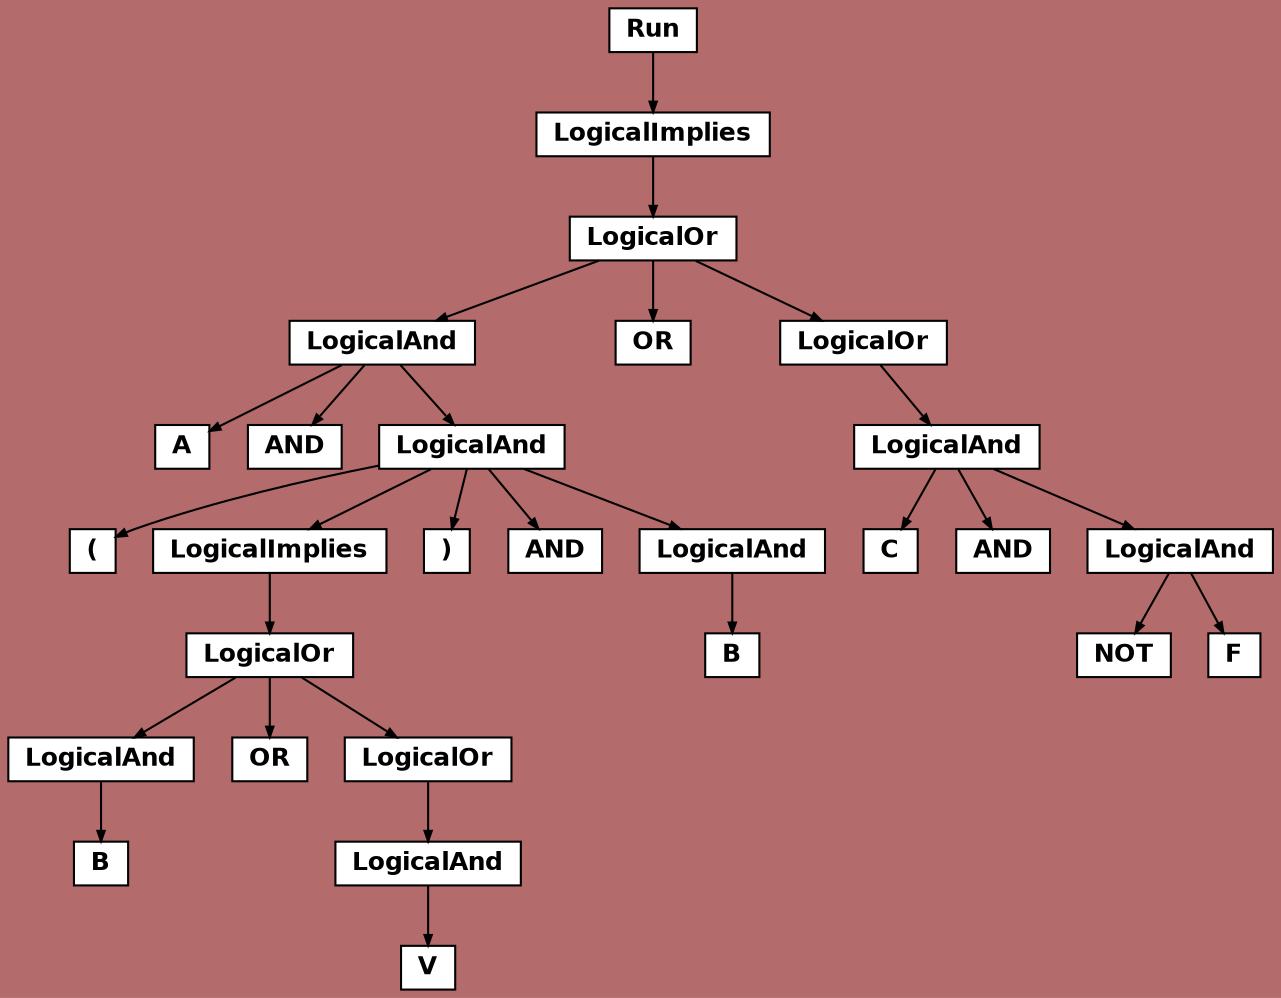 digraph {

	ordering=out;
	ranksep=.4;
	bgcolor="0 .4 .7"; node [shape=box, fixedsize=false, fontsize=12, fontname="Helvetica-bold", fontcolor="black"
		width=.25, height=.25, color="black", fillcolor="white", style="filled, solid, regular"];
	edge [arrowsize=.5, color="black", style="regular"]

  n0 [label="Run"];
  n1 [label="LogicalImplies"];
  n1 [label="LogicalImplies"];
  n2 [label="LogicalOr"];
  n2 [label="LogicalOr"];
  n3 [label="LogicalAnd"];
  n3 [label="LogicalAnd"];
  n4 [label="A"];
  n5 [label="AND"];
  n6 [label="LogicalAnd"];
  n6 [label="LogicalAnd"];
  n7 [label="("];
  n8 [label="LogicalImplies"];
  n8 [label="LogicalImplies"];
  n9 [label="LogicalOr"];
  n9 [label="LogicalOr"];
  n10 [label="LogicalAnd"];
  n10 [label="LogicalAnd"];
  n11 [label="B"];
  n12 [label="OR"];
  n13 [label="LogicalOr"];
  n13 [label="LogicalOr"];
  n14 [label="LogicalAnd"];
  n14 [label="LogicalAnd"];
  n15 [label="V"];
  n16 [label=")"];
  n17 [label="AND"];
  n18 [label="LogicalAnd"];
  n18 [label="LogicalAnd"];
  n19 [label="B"];
  n20 [label="OR"];
  n21 [label="LogicalOr"];
  n21 [label="LogicalOr"];
  n22 [label="LogicalAnd"];
  n22 [label="LogicalAnd"];
  n23 [label="C"];
  n24 [label="AND"];
  n25 [label="LogicalAnd"];
  n25 [label="LogicalAnd"];
  n26 [label="NOT"];
  n27 [label="F"];

  n0 -> n1 // "Run" -> "LogicalImplies"
  n1 -> n2 // "LogicalImplies" -> "LogicalOr"
  n2 -> n3 // "LogicalOr" -> "LogicalAnd"
  n3 -> n4 // "LogicalAnd" -> "A"
  n3 -> n5 // "LogicalAnd" -> "AND"
  n3 -> n6 // "LogicalAnd" -> "LogicalAnd"
  n6 -> n7 // "LogicalAnd" -> "("
  n6 -> n8 // "LogicalAnd" -> "LogicalImplies"
  n8 -> n9 // "LogicalImplies" -> "LogicalOr"
  n9 -> n10 // "LogicalOr" -> "LogicalAnd"
  n10 -> n11 // "LogicalAnd" -> "B"
  n9 -> n12 // "LogicalOr" -> "OR"
  n9 -> n13 // "LogicalOr" -> "LogicalOr"
  n13 -> n14 // "LogicalOr" -> "LogicalAnd"
  n14 -> n15 // "LogicalAnd" -> "V"
  n6 -> n16 // "LogicalAnd" -> ")"
  n6 -> n17 // "LogicalAnd" -> "AND"
  n6 -> n18 // "LogicalAnd" -> "LogicalAnd"
  n18 -> n19 // "LogicalAnd" -> "B"
  n2 -> n20 // "LogicalOr" -> "OR"
  n2 -> n21 // "LogicalOr" -> "LogicalOr"
  n21 -> n22 // "LogicalOr" -> "LogicalAnd"
  n22 -> n23 // "LogicalAnd" -> "C"
  n22 -> n24 // "LogicalAnd" -> "AND"
  n22 -> n25 // "LogicalAnd" -> "LogicalAnd"
  n25 -> n26 // "LogicalAnd" -> "NOT"
  n25 -> n27 // "LogicalAnd" -> "F"

}
